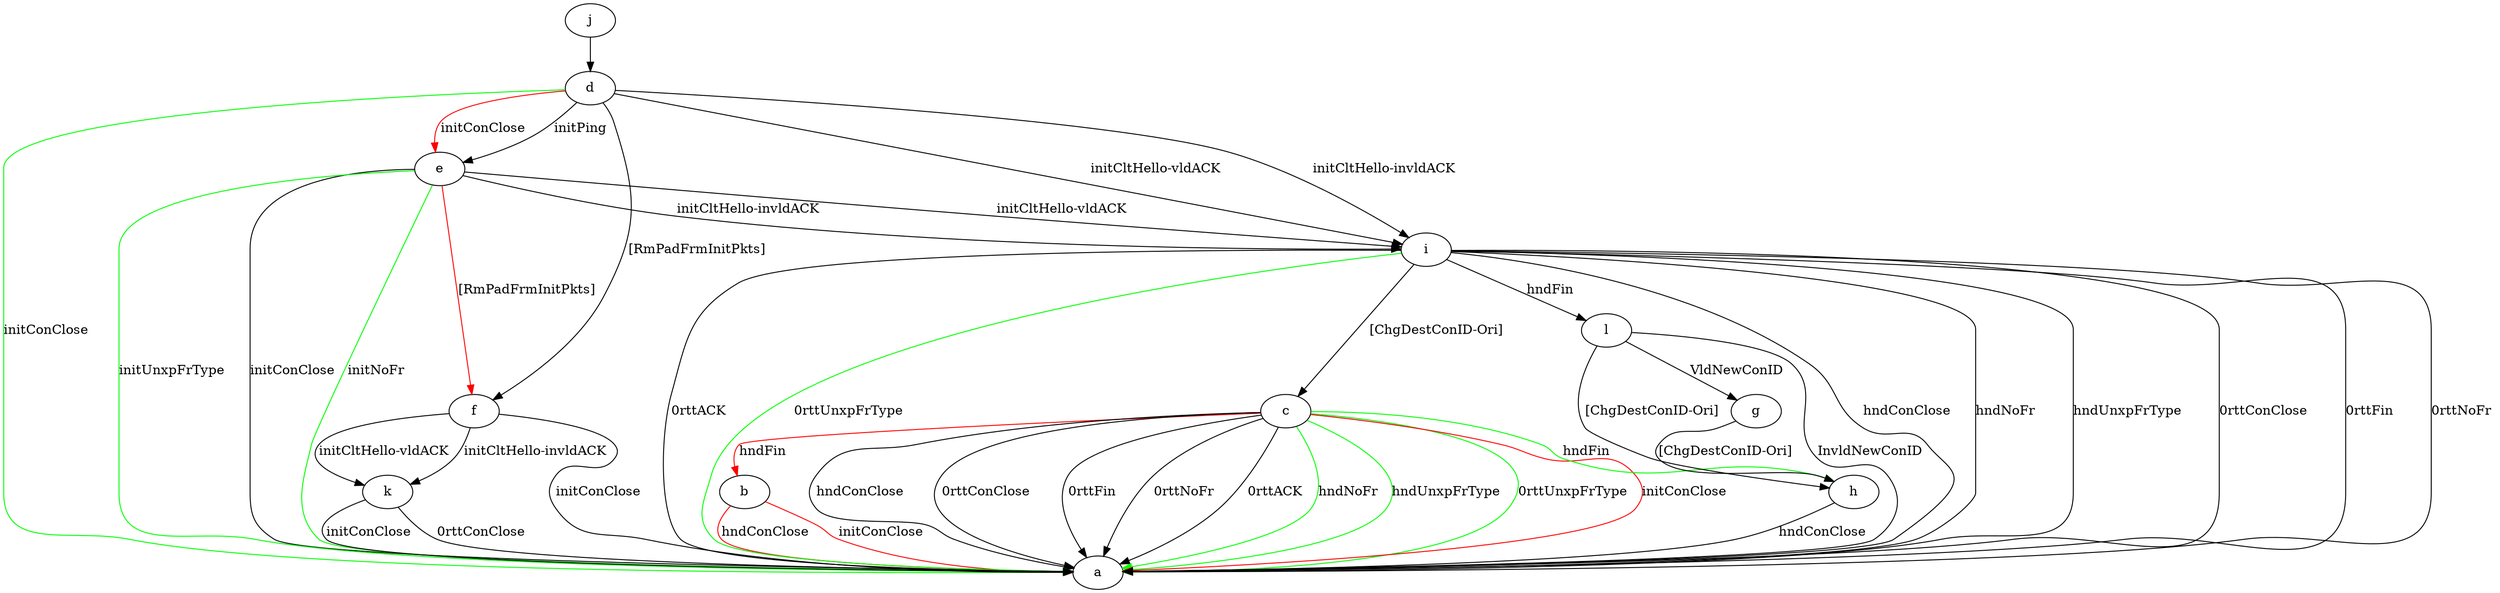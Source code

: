 digraph "" {
	b -> a	[key=0,
		color=red,
		label="initConClose "];
	b -> a	[key=1,
		color=red,
		label="hndConClose "];
	c -> a	[key=0,
		label="hndConClose "];
	c -> a	[key=1,
		label="0rttConClose "];
	c -> a	[key=2,
		label="0rttFin "];
	c -> a	[key=3,
		label="0rttNoFr "];
	c -> a	[key=4,
		label="0rttACK "];
	c -> a	[key=5,
		color=green,
		label="hndNoFr "];
	c -> a	[key=6,
		color=green,
		label="hndUnxpFrType "];
	c -> a	[key=7,
		color=green,
		label="0rttUnxpFrType "];
	c -> a	[key=8,
		color=red,
		label="initConClose "];
	c -> b	[key=0,
		color=red,
		label="hndFin "];
	c -> h	[key=0,
		color=green,
		label="hndFin "];
	d -> a	[key=0,
		color=green,
		label="initConClose "];
	d -> e	[key=0,
		label="initPing "];
	d -> e	[key=1,
		color=red,
		label="initConClose "];
	d -> f	[key=0,
		label="[RmPadFrmInitPkts] "];
	d -> i	[key=0,
		label="initCltHello-vldACK "];
	d -> i	[key=1,
		label="initCltHello-invldACK "];
	e -> a	[key=0,
		label="initConClose "];
	e -> a	[key=1,
		color=green,
		label="initNoFr "];
	e -> a	[key=2,
		color=green,
		label="initUnxpFrType "];
	e -> f	[key=0,
		color=red,
		label="[RmPadFrmInitPkts] "];
	e -> i	[key=0,
		label="initCltHello-vldACK "];
	e -> i	[key=1,
		label="initCltHello-invldACK "];
	f -> a	[key=0,
		label="initConClose "];
	f -> k	[key=0,
		label="initCltHello-vldACK "];
	f -> k	[key=1,
		label="initCltHello-invldACK "];
	g -> h	[key=0,
		label="[ChgDestConID-Ori] "];
	h -> a	[key=0,
		label="hndConClose "];
	i -> a	[key=0,
		label="hndConClose "];
	i -> a	[key=1,
		label="hndNoFr "];
	i -> a	[key=2,
		label="hndUnxpFrType "];
	i -> a	[key=3,
		label="0rttConClose "];
	i -> a	[key=4,
		label="0rttFin "];
	i -> a	[key=5,
		label="0rttNoFr "];
	i -> a	[key=6,
		label="0rttACK "];
	i -> a	[key=7,
		color=green,
		label="0rttUnxpFrType "];
	i -> c	[key=0,
		label="[ChgDestConID-Ori] "];
	i -> l	[key=0,
		label="hndFin "];
	j -> d	[key=0];
	k -> a	[key=0,
		label="initConClose "];
	k -> a	[key=1,
		label="0rttConClose "];
	l -> a	[key=0,
		label="InvldNewConID "];
	l -> g	[key=0,
		label="VldNewConID "];
	l -> h	[key=0,
		label="[ChgDestConID-Ori] "];
}
